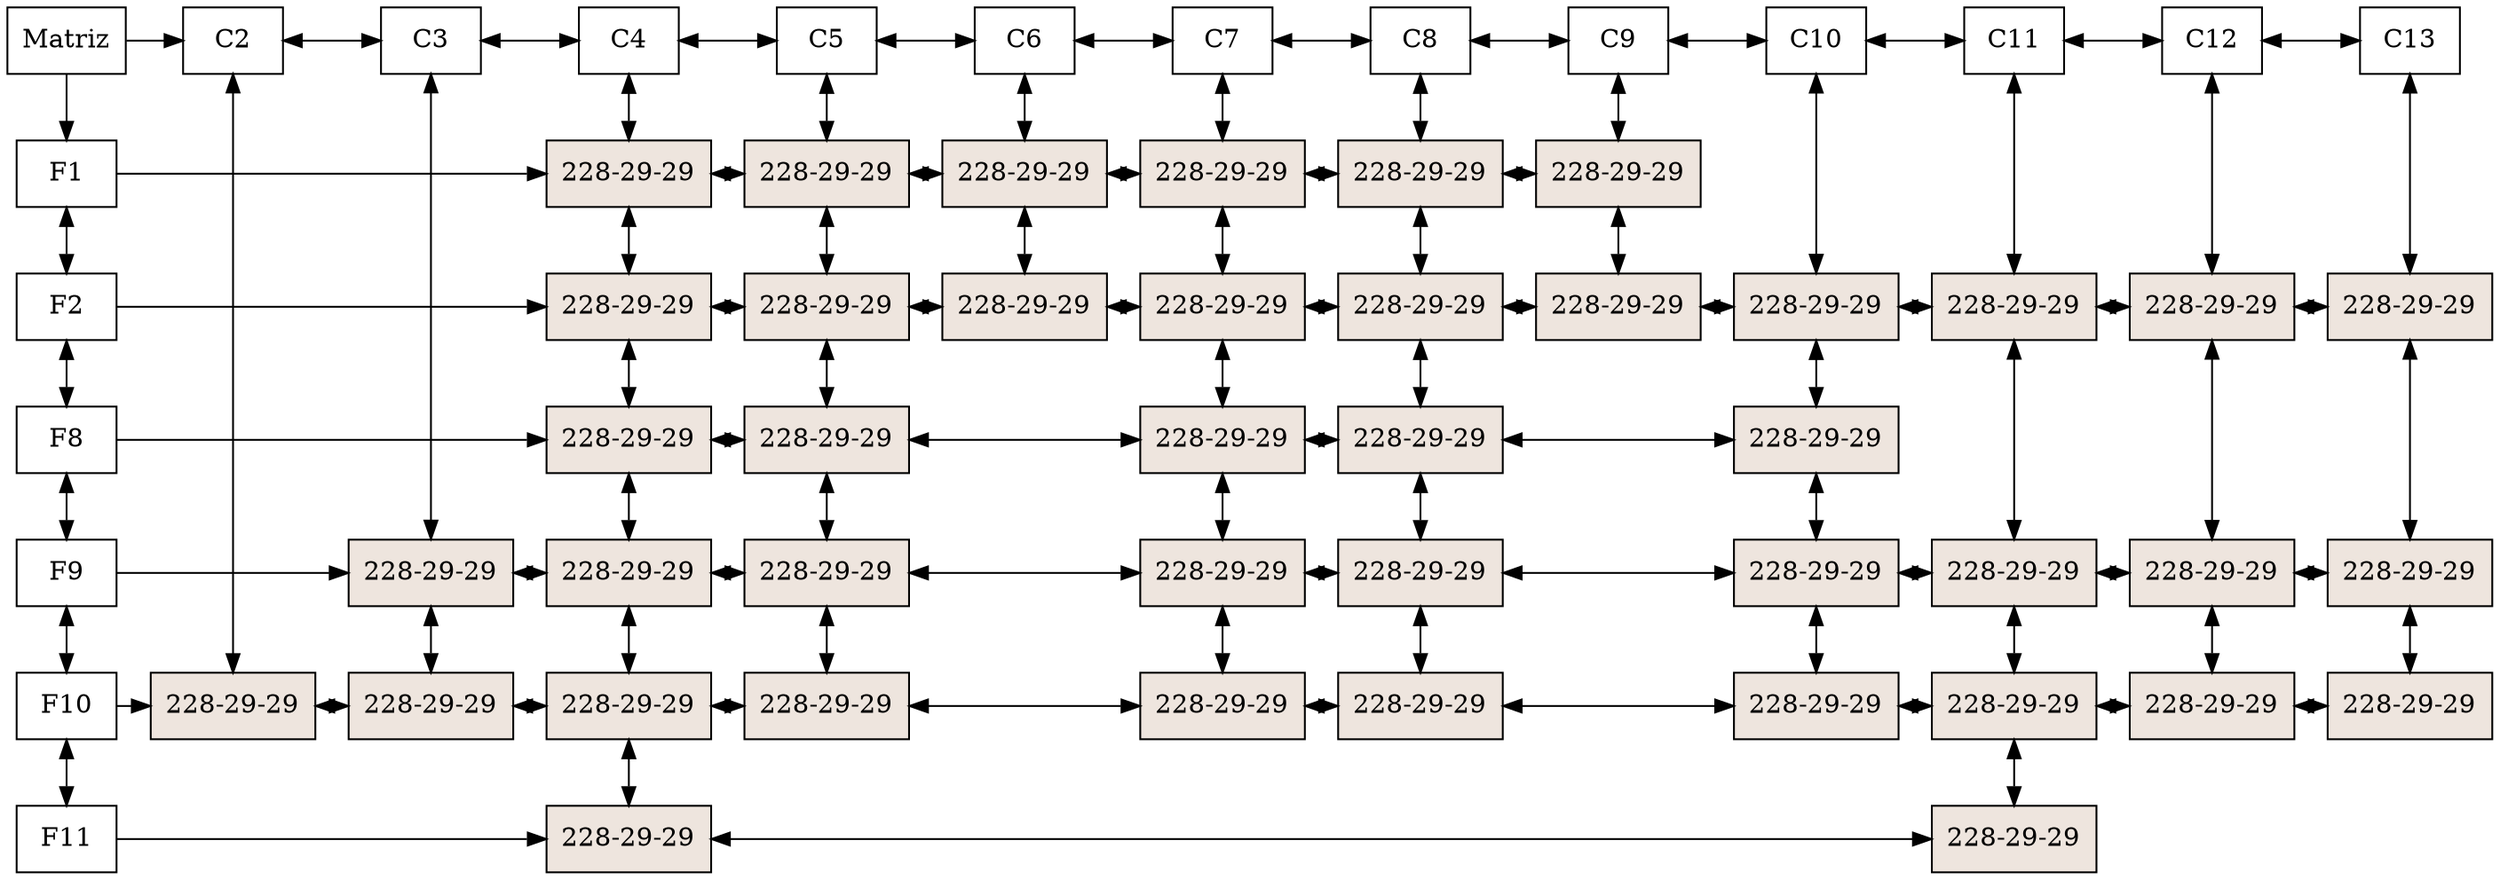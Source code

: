 digraph G{
node [shape = box] 
raiz[label="Matriz"  group=1];
14463944 [label="F1" group = 1]; 
14463912 [label="F2" group = 1]; 
14464264 [label="F8" group = 1]; 
14473480 [label="F9" group = 1]; 
14473384 [label="F10" group = 1]; 
14473032 [label="F11" group = 1]; 
14463944->14463912[dir=both];
14463912->14464264[dir=both];
14464264->14473480[dir=both];
14473480->14473384[dir=both];
14473384->14473032[dir=both];
14473000 [label="C2" group = 4]; 
14473576 [label="C3" group = 5]; 
14464424 [label="C4" group = 6]; 
14464680 [label="C5" group = 7]; 
14463848 [label="C6" group = 8]; 
14463880 [label="C7" group = 9]; 
14464040 [label="C8" group = 10]; 
14464520 [label="C9" group = 11]; 
14464136 [label="C10" group = 12]; 
14464552 [label="C11" group = 13]; 
14463976 [label="C12" group = 14]; 
14464456 [label="C13" group = 15]; 
14473000->14473576[dir=both];
14473576->14464424[dir=both];
14464424->14464680[dir=both];
14464680->14463848[dir=both];
14463848->14463880[dir=both];
14463880->14464040[dir=both];
14464040->14464520[dir=both];
14464520->14464136[dir=both];
14464136->14464552[dir=both];
14464552->14463976[dir=both];
14463976->14464456[dir=both];
raiz -> 14463944;
raiz -> 14473000;
{ rank  = same; raiz 14473000; 14473576; 14464424; 14464680; 14463848; 14463880; 14464040; 14464520; 14464136; 14464552; 14463976; 14464456; }
14470688 [style=filled,fillcolor=seashell2,label= "228-29-29" group = 4 ]; 
14470296 [style=filled,fillcolor=seashell2,label= "228-29-29" group = 5 ]; 
14470800 [style=filled,fillcolor=seashell2,label= "228-29-29" group = 5 ]; 
14466240 [style=filled,fillcolor=seashell2,label= "228-29-29" group = 6 ]; 
14469736 [style=filled,fillcolor=seashell2,label= "228-29-29" group = 6 ]; 
14470072 [style=filled,fillcolor=seashell2,label= "228-29-29" group = 6 ]; 
14469792 [style=filled,fillcolor=seashell2,label= "228-29-29" group = 6 ]; 
14470744 [style=filled,fillcolor=seashell2,label= "228-29-29" group = 6 ]; 
14474408 [style=filled,fillcolor=seashell2,label= "228-29-29" group = 6 ]; 
14466576 [style=filled,fillcolor=seashell2,label= "228-29-29" group = 7 ]; 
14471192 [style=filled,fillcolor=seashell2,label= "228-29-29" group = 7 ]; 
14471248 [style=filled,fillcolor=seashell2,label= "228-29-29" group = 7 ]; 
14470240 [style=filled,fillcolor=seashell2,label= "228-29-29" group = 7 ]; 
14470856 [style=filled,fillcolor=seashell2,label= "228-29-29" group = 7 ]; 
14466632 [style=filled,fillcolor=seashell2,label= "228-29-29" group = 8 ]; 
14469568 [style=filled,fillcolor=seashell2,label= "228-29-29" group = 8 ]; 
14467080 [style=filled,fillcolor=seashell2,label= "228-29-29" group = 9 ]; 
14469680 [style=filled,fillcolor=seashell2,label= "228-29-29" group = 9 ]; 
14469904 [style=filled,fillcolor=seashell2,label= "228-29-29" group = 9 ]; 
14469960 [style=filled,fillcolor=seashell2,label= "228-29-29" group = 9 ]; 
14470968 [style=filled,fillcolor=seashell2,label= "228-29-29" group = 9 ]; 
14467192 [style=filled,fillcolor=seashell2,label= "228-29-29" group = 10 ]; 
14470184 [style=filled,fillcolor=seashell2,label= "228-29-29" group = 10 ]; 
14470352 [style=filled,fillcolor=seashell2,label= "228-29-29" group = 10 ]; 
14470408 [style=filled,fillcolor=seashell2,label= "228-29-29" group = 10 ]; 
14470912 [style=filled,fillcolor=seashell2,label= "228-29-29" group = 10 ]; 
14471136 [style=filled,fillcolor=seashell2,label= "228-29-29" group = 11 ]; 
14469624 [style=filled,fillcolor=seashell2,label= "228-29-29" group = 11 ]; 
14471080 [style=filled,fillcolor=seashell2,label= "228-29-29" group = 12 ]; 
14471304 [style=filled,fillcolor=seashell2,label= "228-29-29" group = 12 ]; 
14470016 [style=filled,fillcolor=seashell2,label= "228-29-29" group = 12 ]; 
14471024 [style=filled,fillcolor=seashell2,label= "228-29-29" group = 12 ]; 
14470632 [style=filled,fillcolor=seashell2,label= "228-29-29" group = 13 ]; 
14470464 [style=filled,fillcolor=seashell2,label= "228-29-29" group = 13 ]; 
14471360 [style=filled,fillcolor=seashell2,label= "228-29-29" group = 13 ]; 
14474072 [style=filled,fillcolor=seashell2,label= "228-29-29" group = 13 ]; 
14469848 [style=filled,fillcolor=seashell2,label= "228-29-29" group = 14 ]; 
14470520 [style=filled,fillcolor=seashell2,label= "228-29-29" group = 14 ]; 
14471416 [style=filled,fillcolor=seashell2,label= "228-29-29" group = 14 ]; 
14470128 [style=filled,fillcolor=seashell2,label= "228-29-29" group = 15 ]; 
14470576 [style=filled,fillcolor=seashell2,label= "228-29-29" group = 15 ]; 
14471472 [style=filled,fillcolor=seashell2,label= "228-29-29" group = 15 ]; 
14463944->14466240;
14466240->14466576[dir=both];
14466576->14466632[dir=both];
14466632->14467080[dir=both];
14467080->14467192[dir=both];
14467192->14471136[dir=both];
{ rank = same; 14463944; 14466240; 14466576; 14466632; 14467080; 14467192; 14471136; }
14463912->14469736;
14469736->14471192[dir=both];
14471192->14469568[dir=both];
14469568->14469680[dir=both];
14469680->14470184[dir=both];
14470184->14469624[dir=both];
14469624->14471080[dir=both];
14471080->14470632[dir=both];
14470632->14469848[dir=both];
14469848->14470128[dir=both];
{ rank = same; 14463912; 14469736; 14471192; 14469568; 14469680; 14470184; 14469624; 14471080; 14470632; 14469848; 14470128; }
14464264->14470072;
14470072->14471248[dir=both];
14471248->14469904[dir=both];
14469904->14470352[dir=both];
14470352->14471304[dir=both];
{ rank = same; 14464264; 14470072; 14471248; 14469904; 14470352; 14471304; }
14473480->14470296;
14470296->14469792[dir=both];
14469792->14470240[dir=both];
14470240->14469960[dir=both];
14469960->14470408[dir=both];
14470408->14470016[dir=both];
14470016->14470464[dir=both];
14470464->14470520[dir=both];
14470520->14470576[dir=both];
{ rank = same; 14473480; 14470296; 14469792; 14470240; 14469960; 14470408; 14470016; 14470464; 14470520; 14470576; }
14473384->14470688;
14470688->14470800[dir=both];
14470800->14470744[dir=both];
14470744->14470856[dir=both];
14470856->14470968[dir=both];
14470968->14470912[dir=both];
14470912->14471024[dir=both];
14471024->14471360[dir=both];
14471360->14471416[dir=both];
14471416->14471472[dir=both];
{ rank = same; 14473384; 14470688; 14470800; 14470744; 14470856; 14470968; 14470912; 14471024; 14471360; 14471416; 14471472; }
14473032->14474408;
14474408->14474072[dir=both];
{ rank = same; 14473032; 14474408; 14474072; }
14473000->14470688[dir=both];
14473576->14470296[dir=both];
14470296->14470800[dir=both];
14464424->14466240[dir=both];
14466240->14469736[dir=both];
14469736->14470072[dir=both];
14470072->14469792[dir=both];
14469792->14470744[dir=both];
14470744->14474408[dir=both];
14464680->14466576[dir=both];
14466576->14471192[dir=both];
14471192->14471248[dir=both];
14471248->14470240[dir=both];
14470240->14470856[dir=both];
14463848->14466632[dir=both];
14466632->14469568[dir=both];
14463880->14467080[dir=both];
14467080->14469680[dir=both];
14469680->14469904[dir=both];
14469904->14469960[dir=both];
14469960->14470968[dir=both];
14464040->14467192[dir=both];
14467192->14470184[dir=both];
14470184->14470352[dir=both];
14470352->14470408[dir=both];
14470408->14470912[dir=both];
14464520->14471136[dir=both];
14471136->14469624[dir=both];
14464136->14471080[dir=both];
14471080->14471304[dir=both];
14471304->14470016[dir=both];
14470016->14471024[dir=both];
14464552->14470632[dir=both];
14470632->14470464[dir=both];
14470464->14471360[dir=both];
14471360->14474072[dir=both];
14463976->14469848[dir=both];
14469848->14470520[dir=both];
14470520->14471416[dir=both];
14464456->14470128[dir=both];
14470128->14470576[dir=both];
14470576->14471472[dir=both];
}

